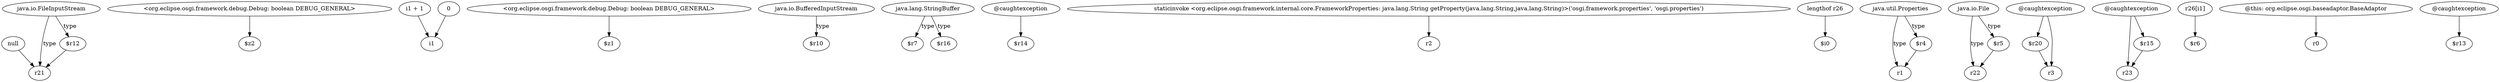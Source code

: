 digraph g {
0[label="null"]
1[label="r21"]
0->1[label=""]
2[label="<org.eclipse.osgi.framework.debug.Debug: boolean DEBUG_GENERAL>"]
3[label="$z2"]
2->3[label=""]
4[label="i1 + 1"]
5[label="i1"]
4->5[label=""]
6[label="<org.eclipse.osgi.framework.debug.Debug: boolean DEBUG_GENERAL>"]
7[label="$z1"]
6->7[label=""]
8[label="java.io.BufferedInputStream"]
9[label="$r10"]
8->9[label="type"]
10[label="java.lang.StringBuffer"]
11[label="$r7"]
10->11[label="type"]
12[label="@caughtexception"]
13[label="$r14"]
12->13[label=""]
14[label="staticinvoke <org.eclipse.osgi.framework.internal.core.FrameworkProperties: java.lang.String getProperty(java.lang.String,java.lang.String)>('osgi.framework.properties', 'osgi.properties')"]
15[label="r2"]
14->15[label=""]
16[label="lengthof r26"]
17[label="$i0"]
16->17[label=""]
18[label="java.util.Properties"]
19[label="r1"]
18->19[label="type"]
20[label="java.io.File"]
21[label="r22"]
20->21[label="type"]
22[label="@caughtexception"]
23[label="$r20"]
22->23[label=""]
24[label="@caughtexception"]
25[label="r23"]
24->25[label=""]
26[label="r3"]
22->26[label=""]
27[label="$r4"]
27->19[label=""]
28[label="$r12"]
28->1[label=""]
29[label="r26[i1]"]
30[label="$r6"]
29->30[label=""]
18->27[label="type"]
31[label="java.io.FileInputStream"]
31->28[label="type"]
32[label="$r15"]
32->25[label=""]
24->32[label=""]
33[label="@this: org.eclipse.osgi.baseadaptor.BaseAdaptor"]
34[label="r0"]
33->34[label=""]
35[label="$r5"]
20->35[label="type"]
35->21[label=""]
36[label="$r16"]
10->36[label="type"]
37[label="0"]
37->5[label=""]
38[label="@caughtexception"]
39[label="$r13"]
38->39[label=""]
31->1[label="type"]
23->26[label=""]
}
